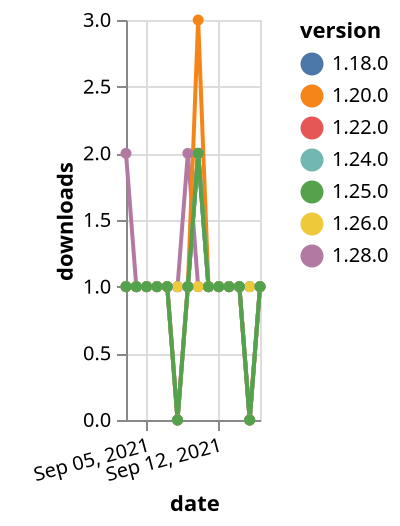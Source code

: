 {"$schema": "https://vega.github.io/schema/vega-lite/v5.json", "description": "A simple bar chart with embedded data.", "data": {"values": [{"date": "2021-09-03", "total": 216, "delta": 1, "version": "1.18.0"}, {"date": "2021-09-04", "total": 217, "delta": 1, "version": "1.18.0"}, {"date": "2021-09-05", "total": 218, "delta": 1, "version": "1.18.0"}, {"date": "2021-09-06", "total": 219, "delta": 1, "version": "1.18.0"}, {"date": "2021-09-07", "total": 220, "delta": 1, "version": "1.18.0"}, {"date": "2021-09-08", "total": 221, "delta": 1, "version": "1.18.0"}, {"date": "2021-09-09", "total": 222, "delta": 1, "version": "1.18.0"}, {"date": "2021-09-10", "total": 224, "delta": 2, "version": "1.18.0"}, {"date": "2021-09-11", "total": 225, "delta": 1, "version": "1.18.0"}, {"date": "2021-09-12", "total": 226, "delta": 1, "version": "1.18.0"}, {"date": "2021-09-13", "total": 227, "delta": 1, "version": "1.18.0"}, {"date": "2021-09-14", "total": 228, "delta": 1, "version": "1.18.0"}, {"date": "2021-09-15", "total": 229, "delta": 1, "version": "1.18.0"}, {"date": "2021-09-16", "total": 230, "delta": 1, "version": "1.18.0"}, {"date": "2021-09-03", "total": 162, "delta": 1, "version": "1.22.0"}, {"date": "2021-09-04", "total": 163, "delta": 1, "version": "1.22.0"}, {"date": "2021-09-05", "total": 164, "delta": 1, "version": "1.22.0"}, {"date": "2021-09-06", "total": 165, "delta": 1, "version": "1.22.0"}, {"date": "2021-09-07", "total": 166, "delta": 1, "version": "1.22.0"}, {"date": "2021-09-08", "total": 166, "delta": 0, "version": "1.22.0"}, {"date": "2021-09-09", "total": 167, "delta": 1, "version": "1.22.0"}, {"date": "2021-09-10", "total": 169, "delta": 2, "version": "1.22.0"}, {"date": "2021-09-11", "total": 170, "delta": 1, "version": "1.22.0"}, {"date": "2021-09-12", "total": 171, "delta": 1, "version": "1.22.0"}, {"date": "2021-09-13", "total": 172, "delta": 1, "version": "1.22.0"}, {"date": "2021-09-14", "total": 173, "delta": 1, "version": "1.22.0"}, {"date": "2021-09-15", "total": 173, "delta": 0, "version": "1.22.0"}, {"date": "2021-09-16", "total": 174, "delta": 1, "version": "1.22.0"}, {"date": "2021-09-03", "total": 117, "delta": 2, "version": "1.28.0"}, {"date": "2021-09-04", "total": 118, "delta": 1, "version": "1.28.0"}, {"date": "2021-09-05", "total": 119, "delta": 1, "version": "1.28.0"}, {"date": "2021-09-06", "total": 120, "delta": 1, "version": "1.28.0"}, {"date": "2021-09-07", "total": 121, "delta": 1, "version": "1.28.0"}, {"date": "2021-09-08", "total": 122, "delta": 1, "version": "1.28.0"}, {"date": "2021-09-09", "total": 124, "delta": 2, "version": "1.28.0"}, {"date": "2021-09-10", "total": 125, "delta": 1, "version": "1.28.0"}, {"date": "2021-09-11", "total": 126, "delta": 1, "version": "1.28.0"}, {"date": "2021-09-12", "total": 127, "delta": 1, "version": "1.28.0"}, {"date": "2021-09-13", "total": 128, "delta": 1, "version": "1.28.0"}, {"date": "2021-09-14", "total": 129, "delta": 1, "version": "1.28.0"}, {"date": "2021-09-15", "total": 129, "delta": 0, "version": "1.28.0"}, {"date": "2021-09-16", "total": 130, "delta": 1, "version": "1.28.0"}, {"date": "2021-09-03", "total": 165, "delta": 1, "version": "1.26.0"}, {"date": "2021-09-04", "total": 166, "delta": 1, "version": "1.26.0"}, {"date": "2021-09-05", "total": 167, "delta": 1, "version": "1.26.0"}, {"date": "2021-09-06", "total": 168, "delta": 1, "version": "1.26.0"}, {"date": "2021-09-07", "total": 169, "delta": 1, "version": "1.26.0"}, {"date": "2021-09-08", "total": 170, "delta": 1, "version": "1.26.0"}, {"date": "2021-09-09", "total": 171, "delta": 1, "version": "1.26.0"}, {"date": "2021-09-10", "total": 172, "delta": 1, "version": "1.26.0"}, {"date": "2021-09-11", "total": 173, "delta": 1, "version": "1.26.0"}, {"date": "2021-09-12", "total": 174, "delta": 1, "version": "1.26.0"}, {"date": "2021-09-13", "total": 175, "delta": 1, "version": "1.26.0"}, {"date": "2021-09-14", "total": 176, "delta": 1, "version": "1.26.0"}, {"date": "2021-09-15", "total": 177, "delta": 1, "version": "1.26.0"}, {"date": "2021-09-16", "total": 178, "delta": 1, "version": "1.26.0"}, {"date": "2021-09-03", "total": 277, "delta": 1, "version": "1.20.0"}, {"date": "2021-09-04", "total": 278, "delta": 1, "version": "1.20.0"}, {"date": "2021-09-05", "total": 279, "delta": 1, "version": "1.20.0"}, {"date": "2021-09-06", "total": 280, "delta": 1, "version": "1.20.0"}, {"date": "2021-09-07", "total": 281, "delta": 1, "version": "1.20.0"}, {"date": "2021-09-08", "total": 281, "delta": 0, "version": "1.20.0"}, {"date": "2021-09-09", "total": 282, "delta": 1, "version": "1.20.0"}, {"date": "2021-09-10", "total": 285, "delta": 3, "version": "1.20.0"}, {"date": "2021-09-11", "total": 286, "delta": 1, "version": "1.20.0"}, {"date": "2021-09-12", "total": 287, "delta": 1, "version": "1.20.0"}, {"date": "2021-09-13", "total": 288, "delta": 1, "version": "1.20.0"}, {"date": "2021-09-14", "total": 289, "delta": 1, "version": "1.20.0"}, {"date": "2021-09-15", "total": 289, "delta": 0, "version": "1.20.0"}, {"date": "2021-09-16", "total": 290, "delta": 1, "version": "1.20.0"}, {"date": "2021-09-03", "total": 139, "delta": 1, "version": "1.24.0"}, {"date": "2021-09-04", "total": 140, "delta": 1, "version": "1.24.0"}, {"date": "2021-09-05", "total": 141, "delta": 1, "version": "1.24.0"}, {"date": "2021-09-06", "total": 142, "delta": 1, "version": "1.24.0"}, {"date": "2021-09-07", "total": 143, "delta": 1, "version": "1.24.0"}, {"date": "2021-09-08", "total": 143, "delta": 0, "version": "1.24.0"}, {"date": "2021-09-09", "total": 144, "delta": 1, "version": "1.24.0"}, {"date": "2021-09-10", "total": 146, "delta": 2, "version": "1.24.0"}, {"date": "2021-09-11", "total": 147, "delta": 1, "version": "1.24.0"}, {"date": "2021-09-12", "total": 148, "delta": 1, "version": "1.24.0"}, {"date": "2021-09-13", "total": 149, "delta": 1, "version": "1.24.0"}, {"date": "2021-09-14", "total": 150, "delta": 1, "version": "1.24.0"}, {"date": "2021-09-15", "total": 150, "delta": 0, "version": "1.24.0"}, {"date": "2021-09-16", "total": 151, "delta": 1, "version": "1.24.0"}, {"date": "2021-09-03", "total": 136, "delta": 1, "version": "1.25.0"}, {"date": "2021-09-04", "total": 137, "delta": 1, "version": "1.25.0"}, {"date": "2021-09-05", "total": 138, "delta": 1, "version": "1.25.0"}, {"date": "2021-09-06", "total": 139, "delta": 1, "version": "1.25.0"}, {"date": "2021-09-07", "total": 140, "delta": 1, "version": "1.25.0"}, {"date": "2021-09-08", "total": 140, "delta": 0, "version": "1.25.0"}, {"date": "2021-09-09", "total": 141, "delta": 1, "version": "1.25.0"}, {"date": "2021-09-10", "total": 143, "delta": 2, "version": "1.25.0"}, {"date": "2021-09-11", "total": 144, "delta": 1, "version": "1.25.0"}, {"date": "2021-09-12", "total": 145, "delta": 1, "version": "1.25.0"}, {"date": "2021-09-13", "total": 146, "delta": 1, "version": "1.25.0"}, {"date": "2021-09-14", "total": 147, "delta": 1, "version": "1.25.0"}, {"date": "2021-09-15", "total": 147, "delta": 0, "version": "1.25.0"}, {"date": "2021-09-16", "total": 148, "delta": 1, "version": "1.25.0"}]}, "width": "container", "mark": {"type": "line", "point": {"filled": true}}, "encoding": {"x": {"field": "date", "type": "temporal", "timeUnit": "yearmonthdate", "title": "date", "axis": {"labelAngle": -15}}, "y": {"field": "delta", "type": "quantitative", "title": "downloads"}, "color": {"field": "version", "type": "nominal"}, "tooltip": {"field": "delta"}}}